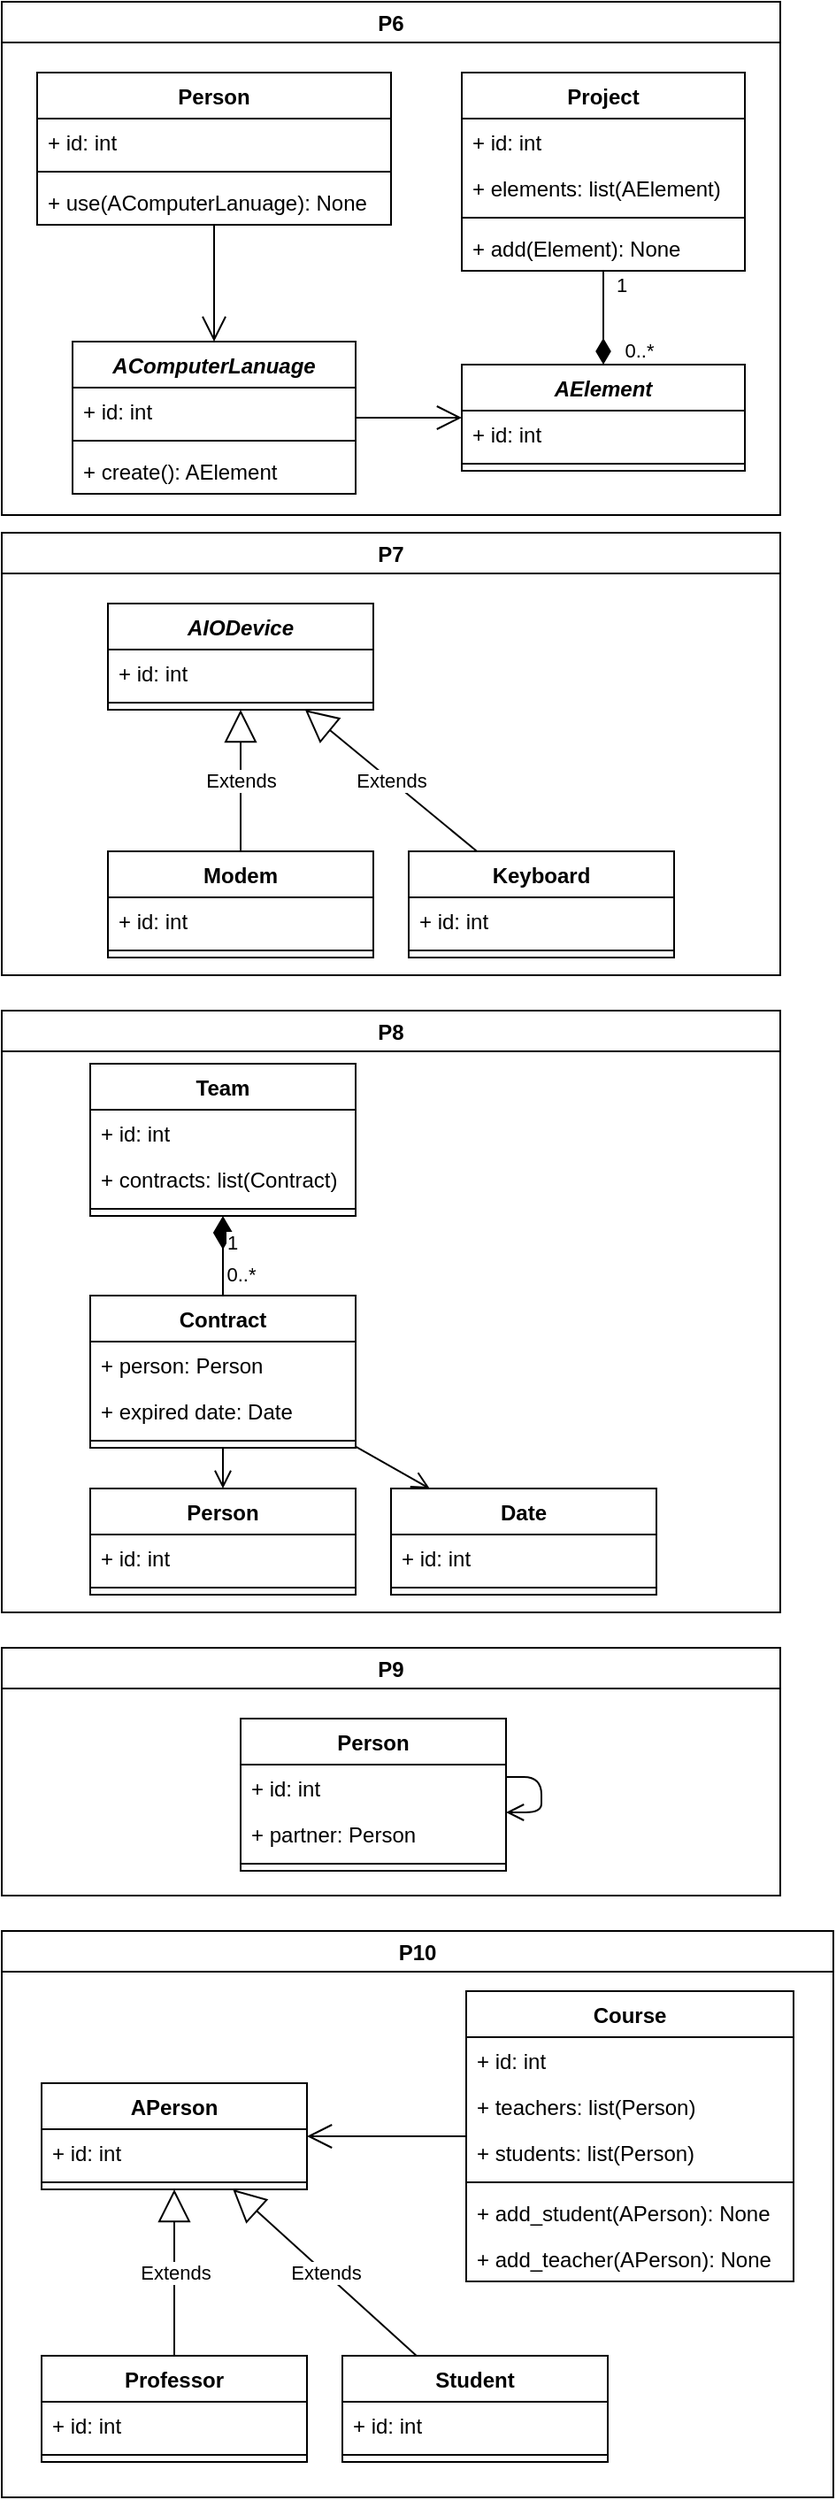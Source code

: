 <mxfile version="13.0.3" type="device"><diagram id="qVUZhP0nv9qyyViCYaZX" name="Page-1"><mxGraphModel dx="768" dy="491" grid="1" gridSize="10" guides="1" tooltips="1" connect="1" arrows="1" fold="1" page="1" pageScale="1" pageWidth="1169" pageHeight="1654" math="0" shadow="0"><root><mxCell id="0"/><mxCell id="1" parent="0"/><mxCell id="HZ7LCw3yx82wSPcKx8v8-11" value="P6" style="swimlane;" parent="1" vertex="1"><mxGeometry x="10" y="10" width="440" height="290" as="geometry"/></mxCell><mxCell id="HZ7LCw3yx82wSPcKx8v8-25" value="AElement" style="swimlane;fontStyle=3;align=center;verticalAlign=top;childLayout=stackLayout;horizontal=1;startSize=26;horizontalStack=0;resizeParent=1;resizeParentMax=0;resizeLast=0;collapsible=1;marginBottom=0;" parent="HZ7LCw3yx82wSPcKx8v8-11" vertex="1"><mxGeometry x="260" y="205" width="160" height="60" as="geometry"/></mxCell><mxCell id="HZ7LCw3yx82wSPcKx8v8-26" value="+ id: int" style="text;strokeColor=none;fillColor=none;align=left;verticalAlign=top;spacingLeft=4;spacingRight=4;overflow=hidden;rotatable=0;points=[[0,0.5],[1,0.5]];portConstraint=eastwest;" parent="HZ7LCw3yx82wSPcKx8v8-25" vertex="1"><mxGeometry y="26" width="160" height="26" as="geometry"/></mxCell><mxCell id="HZ7LCw3yx82wSPcKx8v8-27" value="" style="line;strokeWidth=1;fillColor=none;align=left;verticalAlign=middle;spacingTop=-1;spacingLeft=3;spacingRight=3;rotatable=0;labelPosition=right;points=[];portConstraint=eastwest;" parent="HZ7LCw3yx82wSPcKx8v8-25" vertex="1"><mxGeometry y="52" width="160" height="8" as="geometry"/></mxCell><mxCell id="HZ7LCw3yx82wSPcKx8v8-20" value="Project" style="swimlane;fontStyle=1;align=center;verticalAlign=top;childLayout=stackLayout;horizontal=1;startSize=26;horizontalStack=0;resizeParent=1;resizeParentMax=0;resizeLast=0;collapsible=1;marginBottom=0;" parent="HZ7LCw3yx82wSPcKx8v8-11" vertex="1"><mxGeometry x="260" y="40" width="160" height="112" as="geometry"/></mxCell><mxCell id="HZ7LCw3yx82wSPcKx8v8-21" value="+ id: int" style="text;strokeColor=none;fillColor=none;align=left;verticalAlign=top;spacingLeft=4;spacingRight=4;overflow=hidden;rotatable=0;points=[[0,0.5],[1,0.5]];portConstraint=eastwest;" parent="HZ7LCw3yx82wSPcKx8v8-20" vertex="1"><mxGeometry y="26" width="160" height="26" as="geometry"/></mxCell><mxCell id="HZ7LCw3yx82wSPcKx8v8-29" value="+ elements: list(AElement)" style="text;strokeColor=none;fillColor=none;align=left;verticalAlign=top;spacingLeft=4;spacingRight=4;overflow=hidden;rotatable=0;points=[[0,0.5],[1,0.5]];portConstraint=eastwest;" parent="HZ7LCw3yx82wSPcKx8v8-20" vertex="1"><mxGeometry y="52" width="160" height="26" as="geometry"/></mxCell><mxCell id="HZ7LCw3yx82wSPcKx8v8-22" value="" style="line;strokeWidth=1;fillColor=none;align=left;verticalAlign=middle;spacingTop=-1;spacingLeft=3;spacingRight=3;rotatable=0;labelPosition=right;points=[];portConstraint=eastwest;" parent="HZ7LCw3yx82wSPcKx8v8-20" vertex="1"><mxGeometry y="78" width="160" height="8" as="geometry"/></mxCell><mxCell id="HZ7LCw3yx82wSPcKx8v8-23" value="+ add(Element): None" style="text;strokeColor=none;fillColor=none;align=left;verticalAlign=top;spacingLeft=4;spacingRight=4;overflow=hidden;rotatable=0;points=[[0,0.5],[1,0.5]];portConstraint=eastwest;" parent="HZ7LCw3yx82wSPcKx8v8-20" vertex="1"><mxGeometry y="86" width="160" height="26" as="geometry"/></mxCell><mxCell id="HZ7LCw3yx82wSPcKx8v8-16" value="AComputerLanuage" style="swimlane;fontStyle=3;align=center;verticalAlign=top;childLayout=stackLayout;horizontal=1;startSize=26;horizontalStack=0;resizeParent=1;resizeParentMax=0;resizeLast=0;collapsible=1;marginBottom=0;" parent="HZ7LCw3yx82wSPcKx8v8-11" vertex="1"><mxGeometry x="40" y="192" width="160" height="86" as="geometry"/></mxCell><mxCell id="HZ7LCw3yx82wSPcKx8v8-17" value="+ id: int" style="text;strokeColor=none;fillColor=none;align=left;verticalAlign=top;spacingLeft=4;spacingRight=4;overflow=hidden;rotatable=0;points=[[0,0.5],[1,0.5]];portConstraint=eastwest;" parent="HZ7LCw3yx82wSPcKx8v8-16" vertex="1"><mxGeometry y="26" width="160" height="26" as="geometry"/></mxCell><mxCell id="HZ7LCw3yx82wSPcKx8v8-18" value="" style="line;strokeWidth=1;fillColor=none;align=left;verticalAlign=middle;spacingTop=-1;spacingLeft=3;spacingRight=3;rotatable=0;labelPosition=right;points=[];portConstraint=eastwest;" parent="HZ7LCw3yx82wSPcKx8v8-16" vertex="1"><mxGeometry y="52" width="160" height="8" as="geometry"/></mxCell><mxCell id="HZ7LCw3yx82wSPcKx8v8-19" value="+ create(): AElement" style="text;strokeColor=none;fillColor=none;align=left;verticalAlign=top;spacingLeft=4;spacingRight=4;overflow=hidden;rotatable=0;points=[[0,0.5],[1,0.5]];portConstraint=eastwest;" parent="HZ7LCw3yx82wSPcKx8v8-16" vertex="1"><mxGeometry y="60" width="160" height="26" as="geometry"/></mxCell><mxCell id="HZ7LCw3yx82wSPcKx8v8-12" value="Person" style="swimlane;fontStyle=1;align=center;verticalAlign=top;childLayout=stackLayout;horizontal=1;startSize=26;horizontalStack=0;resizeParent=1;resizeParentMax=0;resizeLast=0;collapsible=1;marginBottom=0;" parent="HZ7LCw3yx82wSPcKx8v8-11" vertex="1"><mxGeometry x="20" y="40" width="200" height="86" as="geometry"/></mxCell><mxCell id="HZ7LCw3yx82wSPcKx8v8-13" value="+ id: int" style="text;strokeColor=none;fillColor=none;align=left;verticalAlign=top;spacingLeft=4;spacingRight=4;overflow=hidden;rotatable=0;points=[[0,0.5],[1,0.5]];portConstraint=eastwest;" parent="HZ7LCw3yx82wSPcKx8v8-12" vertex="1"><mxGeometry y="26" width="200" height="26" as="geometry"/></mxCell><mxCell id="HZ7LCw3yx82wSPcKx8v8-14" value="" style="line;strokeWidth=1;fillColor=none;align=left;verticalAlign=middle;spacingTop=-1;spacingLeft=3;spacingRight=3;rotatable=0;labelPosition=right;points=[];portConstraint=eastwest;" parent="HZ7LCw3yx82wSPcKx8v8-12" vertex="1"><mxGeometry y="52" width="200" height="8" as="geometry"/></mxCell><mxCell id="HZ7LCw3yx82wSPcKx8v8-15" value="+ use(AComputerLanuage): None" style="text;strokeColor=none;fillColor=none;align=left;verticalAlign=top;spacingLeft=4;spacingRight=4;overflow=hidden;rotatable=0;points=[[0,0.5],[1,0.5]];portConstraint=eastwest;" parent="HZ7LCw3yx82wSPcKx8v8-12" vertex="1"><mxGeometry y="60" width="200" height="26" as="geometry"/></mxCell><mxCell id="HZ7LCw3yx82wSPcKx8v8-30" value="" style="endArrow=open;endSize=12;html=1;" parent="HZ7LCw3yx82wSPcKx8v8-11" source="HZ7LCw3yx82wSPcKx8v8-12" target="HZ7LCw3yx82wSPcKx8v8-16" edge="1"><mxGeometry width="160" relative="1" as="geometry"><mxPoint x="-140" y="460" as="sourcePoint"/><mxPoint x="20" y="460" as="targetPoint"/></mxGeometry></mxCell><mxCell id="HZ7LCw3yx82wSPcKx8v8-24" value="" style="endArrow=diamondThin;endFill=1;endSize=12;html=1;" parent="HZ7LCw3yx82wSPcKx8v8-11" source="HZ7LCw3yx82wSPcKx8v8-20" target="HZ7LCw3yx82wSPcKx8v8-25" edge="1"><mxGeometry width="160" relative="1" as="geometry"><mxPoint x="170" y="350" as="sourcePoint"/><mxPoint x="330" y="350" as="targetPoint"/></mxGeometry></mxCell><mxCell id="HZ7LCw3yx82wSPcKx8v8-31" value="1" style="edgeLabel;html=1;align=center;verticalAlign=middle;resizable=0;points=[];" parent="HZ7LCw3yx82wSPcKx8v8-24" vertex="1" connectable="0"><mxGeometry x="-0.656" y="1" relative="1" as="geometry"><mxPoint x="9" y="-0.97" as="offset"/></mxGeometry></mxCell><mxCell id="HZ7LCw3yx82wSPcKx8v8-32" value="0..*" style="edgeLabel;html=1;align=center;verticalAlign=middle;resizable=0;points=[];" parent="HZ7LCw3yx82wSPcKx8v8-24" vertex="1" connectable="0"><mxGeometry x="0.688" y="1" relative="1" as="geometry"><mxPoint x="19" as="offset"/></mxGeometry></mxCell><mxCell id="HZ7LCw3yx82wSPcKx8v8-33" value="" style="endArrow=open;endSize=12;html=1;" parent="HZ7LCw3yx82wSPcKx8v8-11" source="HZ7LCw3yx82wSPcKx8v8-16" target="HZ7LCw3yx82wSPcKx8v8-25" edge="1"><mxGeometry width="160" relative="1" as="geometry"><mxPoint x="130" y="136.0" as="sourcePoint"/><mxPoint x="130" y="202" as="targetPoint"/></mxGeometry></mxCell><mxCell id="HZ7LCw3yx82wSPcKx8v8-34" value="P7" style="swimlane;" parent="1" vertex="1"><mxGeometry x="10" y="310" width="440" height="250" as="geometry"/></mxCell><mxCell id="HZ7LCw3yx82wSPcKx8v8-56" value="Modem" style="swimlane;fontStyle=1;align=center;verticalAlign=top;childLayout=stackLayout;horizontal=1;startSize=26;horizontalStack=0;resizeParent=1;resizeParentMax=0;resizeLast=0;collapsible=1;marginBottom=0;" parent="HZ7LCw3yx82wSPcKx8v8-34" vertex="1"><mxGeometry x="60" y="180" width="150" height="60" as="geometry"/></mxCell><mxCell id="HZ7LCw3yx82wSPcKx8v8-57" value="+ id: int" style="text;strokeColor=none;fillColor=none;align=left;verticalAlign=top;spacingLeft=4;spacingRight=4;overflow=hidden;rotatable=0;points=[[0,0.5],[1,0.5]];portConstraint=eastwest;" parent="HZ7LCw3yx82wSPcKx8v8-56" vertex="1"><mxGeometry y="26" width="150" height="26" as="geometry"/></mxCell><mxCell id="HZ7LCw3yx82wSPcKx8v8-58" value="" style="line;strokeWidth=1;fillColor=none;align=left;verticalAlign=middle;spacingTop=-1;spacingLeft=3;spacingRight=3;rotatable=0;labelPosition=right;points=[];portConstraint=eastwest;" parent="HZ7LCw3yx82wSPcKx8v8-56" vertex="1"><mxGeometry y="52" width="150" height="8" as="geometry"/></mxCell><mxCell id="HZ7LCw3yx82wSPcKx8v8-64" value="Keyboard" style="swimlane;fontStyle=1;align=center;verticalAlign=top;childLayout=stackLayout;horizontal=1;startSize=26;horizontalStack=0;resizeParent=1;resizeParentMax=0;resizeLast=0;collapsible=1;marginBottom=0;" parent="HZ7LCw3yx82wSPcKx8v8-34" vertex="1"><mxGeometry x="230" y="180" width="150" height="60" as="geometry"/></mxCell><mxCell id="HZ7LCw3yx82wSPcKx8v8-65" value="+ id: int" style="text;strokeColor=none;fillColor=none;align=left;verticalAlign=top;spacingLeft=4;spacingRight=4;overflow=hidden;rotatable=0;points=[[0,0.5],[1,0.5]];portConstraint=eastwest;" parent="HZ7LCw3yx82wSPcKx8v8-64" vertex="1"><mxGeometry y="26" width="150" height="26" as="geometry"/></mxCell><mxCell id="HZ7LCw3yx82wSPcKx8v8-66" value="" style="line;strokeWidth=1;fillColor=none;align=left;verticalAlign=middle;spacingTop=-1;spacingLeft=3;spacingRight=3;rotatable=0;labelPosition=right;points=[];portConstraint=eastwest;" parent="HZ7LCw3yx82wSPcKx8v8-64" vertex="1"><mxGeometry y="52" width="150" height="8" as="geometry"/></mxCell><mxCell id="HZ7LCw3yx82wSPcKx8v8-47" value="AIODevice" style="swimlane;fontStyle=3;align=center;verticalAlign=top;childLayout=stackLayout;horizontal=1;startSize=26;horizontalStack=0;resizeParent=1;resizeParentMax=0;resizeLast=0;collapsible=1;marginBottom=0;" parent="HZ7LCw3yx82wSPcKx8v8-34" vertex="1"><mxGeometry x="60" y="40" width="150" height="60" as="geometry"/></mxCell><mxCell id="HZ7LCw3yx82wSPcKx8v8-48" value="+ id: int" style="text;strokeColor=none;fillColor=none;align=left;verticalAlign=top;spacingLeft=4;spacingRight=4;overflow=hidden;rotatable=0;points=[[0,0.5],[1,0.5]];portConstraint=eastwest;" parent="HZ7LCw3yx82wSPcKx8v8-47" vertex="1"><mxGeometry y="26" width="150" height="26" as="geometry"/></mxCell><mxCell id="HZ7LCw3yx82wSPcKx8v8-49" value="" style="line;strokeWidth=1;fillColor=none;align=left;verticalAlign=middle;spacingTop=-1;spacingLeft=3;spacingRight=3;rotatable=0;labelPosition=right;points=[];portConstraint=eastwest;" parent="HZ7LCw3yx82wSPcKx8v8-47" vertex="1"><mxGeometry y="52" width="150" height="8" as="geometry"/></mxCell><mxCell id="HZ7LCw3yx82wSPcKx8v8-60" value="Extends" style="endArrow=block;endSize=16;endFill=0;html=1;" parent="HZ7LCw3yx82wSPcKx8v8-34" source="HZ7LCw3yx82wSPcKx8v8-56" target="HZ7LCw3yx82wSPcKx8v8-47" edge="1"><mxGeometry width="160" relative="1" as="geometry"><mxPoint x="530" y="160" as="sourcePoint"/><mxPoint x="690" y="160" as="targetPoint"/></mxGeometry></mxCell><mxCell id="HZ7LCw3yx82wSPcKx8v8-67" value="Extends" style="endArrow=block;endSize=16;endFill=0;html=1;" parent="HZ7LCw3yx82wSPcKx8v8-34" source="HZ7LCw3yx82wSPcKx8v8-64" target="HZ7LCw3yx82wSPcKx8v8-47" edge="1"><mxGeometry width="160" relative="1" as="geometry"><mxPoint x="145" y="190" as="sourcePoint"/><mxPoint x="145" y="110" as="targetPoint"/></mxGeometry></mxCell><mxCell id="HZ7LCw3yx82wSPcKx8v8-68" value="P8" style="swimlane;" parent="1" vertex="1"><mxGeometry x="10" y="580" width="440" height="340" as="geometry"/></mxCell><mxCell id="HZ7LCw3yx82wSPcKx8v8-85" value="1" style="html=1;verticalAlign=bottom;endArrow=none;endSize=16;endFill=0;startArrow=diamondThin;startFill=1;startSize=16;" parent="HZ7LCw3yx82wSPcKx8v8-68" source="HZ7LCw3yx82wSPcKx8v8-75" target="HZ7LCw3yx82wSPcKx8v8-87" edge="1"><mxGeometry x="0.067" y="5" relative="1" as="geometry"><mxPoint x="570" y="170" as="sourcePoint"/><mxPoint x="490" y="170" as="targetPoint"/><mxPoint as="offset"/></mxGeometry></mxCell><mxCell id="HZ7LCw3yx82wSPcKx8v8-94" value="0..*" style="edgeLabel;html=1;align=center;verticalAlign=middle;resizable=0;points=[];" parent="HZ7LCw3yx82wSPcKx8v8-85" vertex="1" connectable="0"><mxGeometry x="0.474" y="-3" relative="1" as="geometry"><mxPoint x="13" as="offset"/></mxGeometry></mxCell><mxCell id="HZ7LCw3yx82wSPcKx8v8-75" value="Team" style="swimlane;fontStyle=1;align=center;verticalAlign=top;childLayout=stackLayout;horizontal=1;startSize=26;horizontalStack=0;resizeParent=1;resizeParentMax=0;resizeLast=0;collapsible=1;marginBottom=0;" parent="HZ7LCw3yx82wSPcKx8v8-68" vertex="1"><mxGeometry x="50" y="30" width="150" height="86" as="geometry"/></mxCell><mxCell id="HZ7LCw3yx82wSPcKx8v8-76" value="+ id: int" style="text;strokeColor=none;fillColor=none;align=left;verticalAlign=top;spacingLeft=4;spacingRight=4;overflow=hidden;rotatable=0;points=[[0,0.5],[1,0.5]];portConstraint=eastwest;" parent="HZ7LCw3yx82wSPcKx8v8-75" vertex="1"><mxGeometry y="26" width="150" height="26" as="geometry"/></mxCell><mxCell id="HZ7LCw3yx82wSPcKx8v8-86" value="+ contracts: list(Contract)" style="text;strokeColor=none;fillColor=none;align=left;verticalAlign=top;spacingLeft=4;spacingRight=4;overflow=hidden;rotatable=0;points=[[0,0.5],[1,0.5]];portConstraint=eastwest;" parent="HZ7LCw3yx82wSPcKx8v8-75" vertex="1"><mxGeometry y="52" width="150" height="26" as="geometry"/></mxCell><mxCell id="HZ7LCw3yx82wSPcKx8v8-77" value="" style="line;strokeWidth=1;fillColor=none;align=left;verticalAlign=middle;spacingTop=-1;spacingLeft=3;spacingRight=3;rotatable=0;labelPosition=right;points=[];portConstraint=eastwest;" parent="HZ7LCw3yx82wSPcKx8v8-75" vertex="1"><mxGeometry y="78" width="150" height="8" as="geometry"/></mxCell><mxCell id="HZ7LCw3yx82wSPcKx8v8-87" value="Contract" style="swimlane;fontStyle=1;align=center;verticalAlign=top;childLayout=stackLayout;horizontal=1;startSize=26;horizontalStack=0;resizeParent=1;resizeParentMax=0;resizeLast=0;collapsible=1;marginBottom=0;" parent="HZ7LCw3yx82wSPcKx8v8-68" vertex="1"><mxGeometry x="50" y="161" width="150" height="86" as="geometry"/></mxCell><mxCell id="HZ7LCw3yx82wSPcKx8v8-88" value="+ person: Person" style="text;strokeColor=none;fillColor=none;align=left;verticalAlign=top;spacingLeft=4;spacingRight=4;overflow=hidden;rotatable=0;points=[[0,0.5],[1,0.5]];portConstraint=eastwest;" parent="HZ7LCw3yx82wSPcKx8v8-87" vertex="1"><mxGeometry y="26" width="150" height="26" as="geometry"/></mxCell><mxCell id="HZ7LCw3yx82wSPcKx8v8-91" value="+ expired date: Date" style="text;strokeColor=none;fillColor=none;align=left;verticalAlign=top;spacingLeft=4;spacingRight=4;overflow=hidden;rotatable=0;points=[[0,0.5],[1,0.5]];portConstraint=eastwest;" parent="HZ7LCw3yx82wSPcKx8v8-87" vertex="1"><mxGeometry y="52" width="150" height="26" as="geometry"/></mxCell><mxCell id="HZ7LCw3yx82wSPcKx8v8-89" value="" style="line;strokeWidth=1;fillColor=none;align=left;verticalAlign=middle;spacingTop=-1;spacingLeft=3;spacingRight=3;rotatable=0;labelPosition=right;points=[];portConstraint=eastwest;" parent="HZ7LCw3yx82wSPcKx8v8-87" vertex="1"><mxGeometry y="78" width="150" height="8" as="geometry"/></mxCell><mxCell id="HZ7LCw3yx82wSPcKx8v8-69" value="Person" style="swimlane;fontStyle=1;align=center;verticalAlign=top;childLayout=stackLayout;horizontal=1;startSize=26;horizontalStack=0;resizeParent=1;resizeParentMax=0;resizeLast=0;collapsible=1;marginBottom=0;" parent="HZ7LCw3yx82wSPcKx8v8-68" vertex="1"><mxGeometry x="50" y="270" width="150" height="60" as="geometry"/></mxCell><mxCell id="HZ7LCw3yx82wSPcKx8v8-70" value="+ id: int" style="text;strokeColor=none;fillColor=none;align=left;verticalAlign=top;spacingLeft=4;spacingRight=4;overflow=hidden;rotatable=0;points=[[0,0.5],[1,0.5]];portConstraint=eastwest;" parent="HZ7LCw3yx82wSPcKx8v8-69" vertex="1"><mxGeometry y="26" width="150" height="26" as="geometry"/></mxCell><mxCell id="HZ7LCw3yx82wSPcKx8v8-71" value="" style="line;strokeWidth=1;fillColor=none;align=left;verticalAlign=middle;spacingTop=-1;spacingLeft=3;spacingRight=3;rotatable=0;labelPosition=right;points=[];portConstraint=eastwest;" parent="HZ7LCw3yx82wSPcKx8v8-69" vertex="1"><mxGeometry y="52" width="150" height="8" as="geometry"/></mxCell><mxCell id="HZ7LCw3yx82wSPcKx8v8-72" value="Date" style="swimlane;fontStyle=1;align=center;verticalAlign=top;childLayout=stackLayout;horizontal=1;startSize=26;horizontalStack=0;resizeParent=1;resizeParentMax=0;resizeLast=0;collapsible=1;marginBottom=0;" parent="HZ7LCw3yx82wSPcKx8v8-68" vertex="1"><mxGeometry x="220" y="270" width="150" height="60" as="geometry"/></mxCell><mxCell id="HZ7LCw3yx82wSPcKx8v8-73" value="+ id: int" style="text;strokeColor=none;fillColor=none;align=left;verticalAlign=top;spacingLeft=4;spacingRight=4;overflow=hidden;rotatable=0;points=[[0,0.5],[1,0.5]];portConstraint=eastwest;" parent="HZ7LCw3yx82wSPcKx8v8-72" vertex="1"><mxGeometry y="26" width="150" height="26" as="geometry"/></mxCell><mxCell id="HZ7LCw3yx82wSPcKx8v8-74" value="" style="line;strokeWidth=1;fillColor=none;align=left;verticalAlign=middle;spacingTop=-1;spacingLeft=3;spacingRight=3;rotatable=0;labelPosition=right;points=[];portConstraint=eastwest;" parent="HZ7LCw3yx82wSPcKx8v8-72" vertex="1"><mxGeometry y="52" width="150" height="8" as="geometry"/></mxCell><mxCell id="HZ7LCw3yx82wSPcKx8v8-92" value="" style="html=1;verticalAlign=bottom;endArrow=open;endSize=8;" parent="HZ7LCw3yx82wSPcKx8v8-68" source="HZ7LCw3yx82wSPcKx8v8-87" target="HZ7LCw3yx82wSPcKx8v8-72" edge="1"><mxGeometry relative="1" as="geometry"><mxPoint x="135" y="136" as="sourcePoint"/><mxPoint x="135" y="160" as="targetPoint"/></mxGeometry></mxCell><mxCell id="HZ7LCw3yx82wSPcKx8v8-93" value="" style="html=1;verticalAlign=bottom;endArrow=open;endSize=8;" parent="HZ7LCw3yx82wSPcKx8v8-68" source="HZ7LCw3yx82wSPcKx8v8-87" target="HZ7LCw3yx82wSPcKx8v8-69" edge="1"><mxGeometry relative="1" as="geometry"><mxPoint x="215" y="241.909" as="sourcePoint"/><mxPoint x="293.318" y="280" as="targetPoint"/></mxGeometry></mxCell><mxCell id="HZ7LCw3yx82wSPcKx8v8-95" value="P9" style="swimlane;" parent="1" vertex="1"><mxGeometry x="10" y="940" width="440" height="140" as="geometry"/></mxCell><mxCell id="HZ7LCw3yx82wSPcKx8v8-113" value="" style="html=1;verticalAlign=bottom;endArrow=open;endSize=8;edgeStyle=orthogonalEdgeStyle;" parent="HZ7LCw3yx82wSPcKx8v8-95" source="HZ7LCw3yx82wSPcKx8v8-106" target="HZ7LCw3yx82wSPcKx8v8-106" edge="1"><mxGeometry relative="1" as="geometry"><mxPoint x="385" y="160" as="sourcePoint"/><mxPoint x="408.318" y="280" as="targetPoint"/><Array as="points"><mxPoint x="305" y="83"/></Array></mxGeometry></mxCell><mxCell id="HZ7LCw3yx82wSPcKx8v8-106" value="Person" style="swimlane;fontStyle=1;align=center;verticalAlign=top;childLayout=stackLayout;horizontal=1;startSize=26;horizontalStack=0;resizeParent=1;resizeParentMax=0;resizeLast=0;collapsible=1;marginBottom=0;" parent="HZ7LCw3yx82wSPcKx8v8-95" vertex="1"><mxGeometry x="135" y="40" width="150" height="86" as="geometry"/></mxCell><mxCell id="HZ7LCw3yx82wSPcKx8v8-107" value="+ id: int" style="text;strokeColor=none;fillColor=none;align=left;verticalAlign=top;spacingLeft=4;spacingRight=4;overflow=hidden;rotatable=0;points=[[0,0.5],[1,0.5]];portConstraint=eastwest;" parent="HZ7LCw3yx82wSPcKx8v8-106" vertex="1"><mxGeometry y="26" width="150" height="26" as="geometry"/></mxCell><mxCell id="HZ7LCw3yx82wSPcKx8v8-117" value="+ partner: Person" style="text;strokeColor=none;fillColor=none;align=left;verticalAlign=top;spacingLeft=4;spacingRight=4;overflow=hidden;rotatable=0;points=[[0,0.5],[1,0.5]];portConstraint=eastwest;" parent="HZ7LCw3yx82wSPcKx8v8-106" vertex="1"><mxGeometry y="52" width="150" height="26" as="geometry"/></mxCell><mxCell id="HZ7LCw3yx82wSPcKx8v8-108" value="" style="line;strokeWidth=1;fillColor=none;align=left;verticalAlign=middle;spacingTop=-1;spacingLeft=3;spacingRight=3;rotatable=0;labelPosition=right;points=[];portConstraint=eastwest;" parent="HZ7LCw3yx82wSPcKx8v8-106" vertex="1"><mxGeometry y="78" width="150" height="8" as="geometry"/></mxCell><mxCell id="HZ7LCw3yx82wSPcKx8v8-118" value="P10" style="swimlane;" parent="1" vertex="1"><mxGeometry x="10" y="1100" width="470" height="320" as="geometry"/></mxCell><mxCell id="HZ7LCw3yx82wSPcKx8v8-128" value="Student" style="swimlane;fontStyle=1;align=center;verticalAlign=top;childLayout=stackLayout;horizontal=1;startSize=26;horizontalStack=0;resizeParent=1;resizeParentMax=0;resizeLast=0;collapsible=1;marginBottom=0;" parent="HZ7LCw3yx82wSPcKx8v8-118" vertex="1"><mxGeometry x="192.5" y="240" width="150" height="60" as="geometry"/></mxCell><mxCell id="HZ7LCw3yx82wSPcKx8v8-129" value="+ id: int" style="text;strokeColor=none;fillColor=none;align=left;verticalAlign=top;spacingLeft=4;spacingRight=4;overflow=hidden;rotatable=0;points=[[0,0.5],[1,0.5]];portConstraint=eastwest;" parent="HZ7LCw3yx82wSPcKx8v8-128" vertex="1"><mxGeometry y="26" width="150" height="26" as="geometry"/></mxCell><mxCell id="HZ7LCw3yx82wSPcKx8v8-130" value="" style="line;strokeWidth=1;fillColor=none;align=left;verticalAlign=middle;spacingTop=-1;spacingLeft=3;spacingRight=3;rotatable=0;labelPosition=right;points=[];portConstraint=eastwest;" parent="HZ7LCw3yx82wSPcKx8v8-128" vertex="1"><mxGeometry y="52" width="150" height="8" as="geometry"/></mxCell><mxCell id="HZ7LCw3yx82wSPcKx8v8-120" value="Professor" style="swimlane;fontStyle=1;align=center;verticalAlign=top;childLayout=stackLayout;horizontal=1;startSize=26;horizontalStack=0;resizeParent=1;resizeParentMax=0;resizeLast=0;collapsible=1;marginBottom=0;" parent="HZ7LCw3yx82wSPcKx8v8-118" vertex="1"><mxGeometry x="22.5" y="240" width="150" height="60" as="geometry"/></mxCell><mxCell id="HZ7LCw3yx82wSPcKx8v8-121" value="+ id: int" style="text;strokeColor=none;fillColor=none;align=left;verticalAlign=top;spacingLeft=4;spacingRight=4;overflow=hidden;rotatable=0;points=[[0,0.5],[1,0.5]];portConstraint=eastwest;" parent="HZ7LCw3yx82wSPcKx8v8-120" vertex="1"><mxGeometry y="26" width="150" height="26" as="geometry"/></mxCell><mxCell id="HZ7LCw3yx82wSPcKx8v8-123" value="" style="line;strokeWidth=1;fillColor=none;align=left;verticalAlign=middle;spacingTop=-1;spacingLeft=3;spacingRight=3;rotatable=0;labelPosition=right;points=[];portConstraint=eastwest;" parent="HZ7LCw3yx82wSPcKx8v8-120" vertex="1"><mxGeometry y="52" width="150" height="8" as="geometry"/></mxCell><mxCell id="HZ7LCw3yx82wSPcKx8v8-124" value="APerson" style="swimlane;fontStyle=1;align=center;verticalAlign=top;childLayout=stackLayout;horizontal=1;startSize=26;horizontalStack=0;resizeParent=1;resizeParentMax=0;resizeLast=0;collapsible=1;marginBottom=0;" parent="HZ7LCw3yx82wSPcKx8v8-118" vertex="1"><mxGeometry x="22.5" y="86" width="150" height="60" as="geometry"/></mxCell><mxCell id="HZ7LCw3yx82wSPcKx8v8-125" value="+ id: int" style="text;strokeColor=none;fillColor=none;align=left;verticalAlign=top;spacingLeft=4;spacingRight=4;overflow=hidden;rotatable=0;points=[[0,0.5],[1,0.5]];portConstraint=eastwest;" parent="HZ7LCw3yx82wSPcKx8v8-124" vertex="1"><mxGeometry y="26" width="150" height="26" as="geometry"/></mxCell><mxCell id="HZ7LCw3yx82wSPcKx8v8-127" value="" style="line;strokeWidth=1;fillColor=none;align=left;verticalAlign=middle;spacingTop=-1;spacingLeft=3;spacingRight=3;rotatable=0;labelPosition=right;points=[];portConstraint=eastwest;" parent="HZ7LCw3yx82wSPcKx8v8-124" vertex="1"><mxGeometry y="52" width="150" height="8" as="geometry"/></mxCell><mxCell id="HZ7LCw3yx82wSPcKx8v8-131" value="Course" style="swimlane;fontStyle=1;align=center;verticalAlign=top;childLayout=stackLayout;horizontal=1;startSize=26;horizontalStack=0;resizeParent=1;resizeParentMax=0;resizeLast=0;collapsible=1;marginBottom=0;" parent="HZ7LCw3yx82wSPcKx8v8-118" vertex="1"><mxGeometry x="262.5" y="34" width="185" height="164" as="geometry"/></mxCell><mxCell id="HZ7LCw3yx82wSPcKx8v8-132" value="+ id: int" style="text;strokeColor=none;fillColor=none;align=left;verticalAlign=top;spacingLeft=4;spacingRight=4;overflow=hidden;rotatable=0;points=[[0,0.5],[1,0.5]];portConstraint=eastwest;" parent="HZ7LCw3yx82wSPcKx8v8-131" vertex="1"><mxGeometry y="26" width="185" height="26" as="geometry"/></mxCell><mxCell id="HZ7LCw3yx82wSPcKx8v8-142" value="+ teachers: list(Person)" style="text;strokeColor=none;fillColor=none;align=left;verticalAlign=top;spacingLeft=4;spacingRight=4;overflow=hidden;rotatable=0;points=[[0,0.5],[1,0.5]];portConstraint=eastwest;" parent="HZ7LCw3yx82wSPcKx8v8-131" vertex="1"><mxGeometry y="52" width="185" height="26" as="geometry"/></mxCell><mxCell id="HZ7LCw3yx82wSPcKx8v8-134" value="+ students: list(Person)" style="text;strokeColor=none;fillColor=none;align=left;verticalAlign=top;spacingLeft=4;spacingRight=4;overflow=hidden;rotatable=0;points=[[0,0.5],[1,0.5]];portConstraint=eastwest;" parent="HZ7LCw3yx82wSPcKx8v8-131" vertex="1"><mxGeometry y="78" width="185" height="26" as="geometry"/></mxCell><mxCell id="HZ7LCw3yx82wSPcKx8v8-133" value="" style="line;strokeWidth=1;fillColor=none;align=left;verticalAlign=middle;spacingTop=-1;spacingLeft=3;spacingRight=3;rotatable=0;labelPosition=right;points=[];portConstraint=eastwest;" parent="HZ7LCw3yx82wSPcKx8v8-131" vertex="1"><mxGeometry y="104" width="185" height="8" as="geometry"/></mxCell><mxCell id="HZ7LCw3yx82wSPcKx8v8-135" value="+ add_student(APerson): None" style="text;strokeColor=none;fillColor=none;align=left;verticalAlign=top;spacingLeft=4;spacingRight=4;overflow=hidden;rotatable=0;points=[[0,0.5],[1,0.5]];portConstraint=eastwest;" parent="HZ7LCw3yx82wSPcKx8v8-131" vertex="1"><mxGeometry y="112" width="185" height="26" as="geometry"/></mxCell><mxCell id="HZ7LCw3yx82wSPcKx8v8-143" value="+ add_teacher(APerson): None" style="text;strokeColor=none;fillColor=none;align=left;verticalAlign=top;spacingLeft=4;spacingRight=4;overflow=hidden;rotatable=0;points=[[0,0.5],[1,0.5]];portConstraint=eastwest;" parent="HZ7LCw3yx82wSPcKx8v8-131" vertex="1"><mxGeometry y="138" width="185" height="26" as="geometry"/></mxCell><mxCell id="HZ7LCw3yx82wSPcKx8v8-139" value="Extends" style="endArrow=block;endSize=16;endFill=0;html=1;strokeWidth=1;" parent="HZ7LCw3yx82wSPcKx8v8-118" source="HZ7LCw3yx82wSPcKx8v8-120" target="HZ7LCw3yx82wSPcKx8v8-124" edge="1"><mxGeometry width="160" relative="1" as="geometry"><mxPoint x="572.5" y="190" as="sourcePoint"/><mxPoint x="732.5" y="190" as="targetPoint"/></mxGeometry></mxCell><mxCell id="HZ7LCw3yx82wSPcKx8v8-140" value="Extends" style="endArrow=block;endSize=16;endFill=0;html=1;strokeWidth=1;" parent="HZ7LCw3yx82wSPcKx8v8-118" source="HZ7LCw3yx82wSPcKx8v8-128" target="HZ7LCw3yx82wSPcKx8v8-124" edge="1"><mxGeometry width="160" relative="1" as="geometry"><mxPoint x="107.5" y="220" as="sourcePoint"/><mxPoint x="107.5" y="140" as="targetPoint"/></mxGeometry></mxCell><mxCell id="HZ7LCw3yx82wSPcKx8v8-141" value="" style="endArrow=open;endSize=12;html=1;strokeWidth=1;" parent="HZ7LCw3yx82wSPcKx8v8-118" source="HZ7LCw3yx82wSPcKx8v8-131" target="HZ7LCw3yx82wSPcKx8v8-124" edge="1"><mxGeometry width="160" relative="1" as="geometry"><mxPoint x="602.5" y="100" as="sourcePoint"/><mxPoint x="762.5" y="100" as="targetPoint"/></mxGeometry></mxCell></root></mxGraphModel></diagram></mxfile>